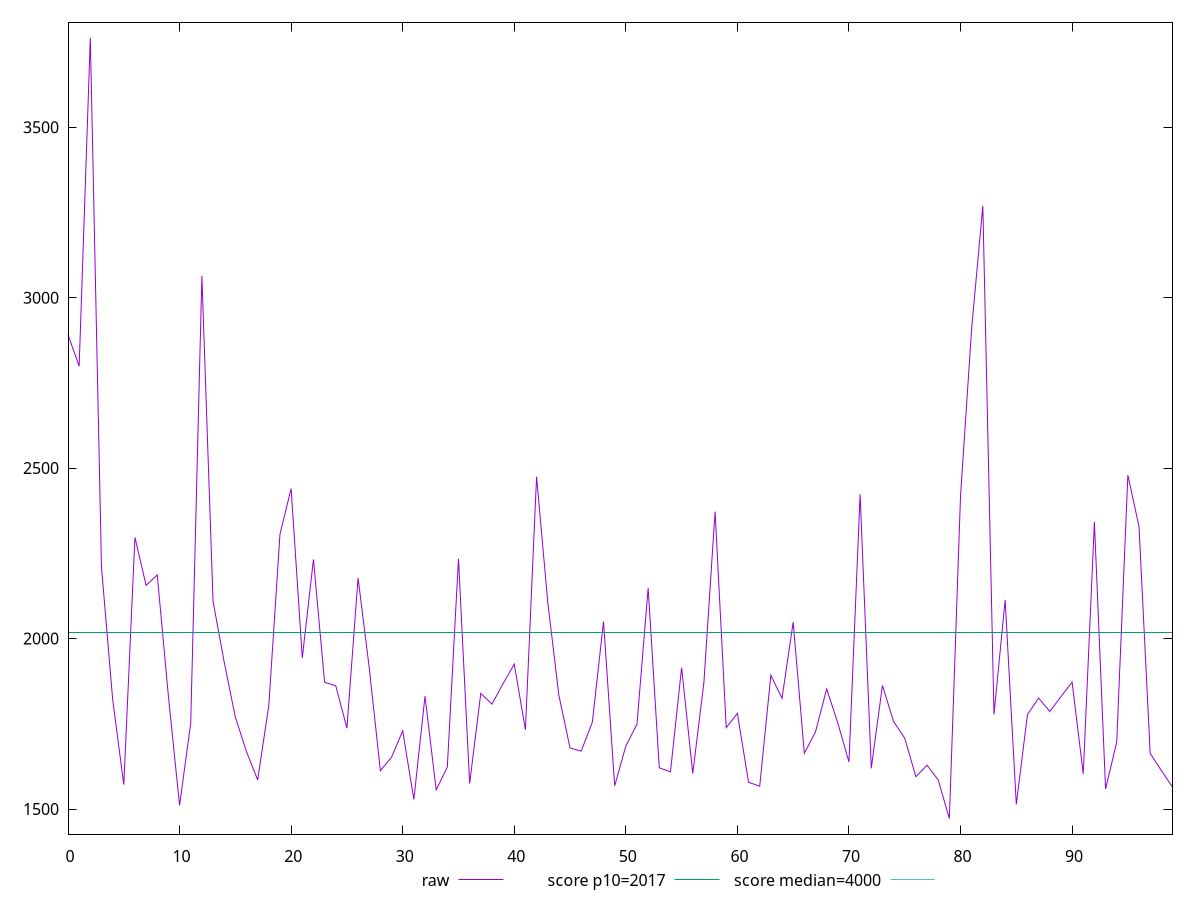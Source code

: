 reset

$raw <<EOF
0 2891.3119999999985
1 2799.1
2 3761.8519999999944
3 2210.2240000000024
4 1822.2320000000027
5 1571.644000000002
6 2296.571999999999
7 2156.0439999999985
8 2186.732
9 1830.5360000000028
10 1510.980000000001
11 1751.7520000000013
12 3063.435999999999
13 2109.3520000000003
14 1930.948000000003
15 1769.652000000002
16 1668.2840000000003
17 1585.1640000000014
18 1804.088000000001
19 2306.364000000003
20 2439.9639999999945
21 1943.4480000000015
22 2231.904
23 1871.7840000000024
24 1861.632
25 1737.2519999999993
26 2177.5639999999985
27 1914.3160000000018
28 1612.5320000000017
29 1652.1120000000033
30 1729.2320000000002
31 1528.0520000000008
32 1831.072000000002
33 1556.0960000000023
34 1623.2880000000023
35 2234.1919999999973
36 1574.7280000000026
37 1839.2360000000024
38 1807.8239999999998
39 1868.036000000001
40 1924.972
41 1732.6120000000014
42 2474.8199999999997
43 2107.372000000001
44 1833.584000000001
45 1678.9200000000014
46 1669.8160000000007
47 1754.7320000000007
48 2050.252
49 1568.0560000000016
50 1684.6360000000013
51 1749.0120000000009
52 2148.036
53 1620.9440000000004
54 1608.9120000000012
55 1914.688000000001
56 1604.348000000001
57 1871.8280000000002
58 2372.247999999999
59 1738.7240000000006
60 1780.6720000000028
61 1578.3640000000032
62 1567.0920000000017
63 1892.3839999999984
64 1824.6400000000012
65 2048.248000000001
66 1663.6160000000013
67 1726.1040000000028
68 1852.468000000001
69 1752.5240000000024
70 1637.9360000000033
71 2423.0159999999996
72 1619.4880000000016
73 1862.4400000000016
74 1756.6520000000007
75 1707.7440000000026
76 1594.9560000000022
77 1628.6240000000012
78 1585.2600000000023
79 1472.1719999999998
80 2418.043999999999
81 2910.863999999995
82 3269.1279999999897
83 1777.5240000000024
84 2112.9959999999996
85 1513.508
86 1777.1920000000005
87 1825.3840000000002
88 1786.1720000000016
89 1829.640000000002
90 1872.264000000002
91 1603.380000000001
92 2341.843999999994
93 1558.8200000000015
94 1696.3440000000014
95 2479.676
96 2328.019999999997
97 1663.4240000000004
98 1612.9440000000004
99 1564.3200000000013
EOF

set key outside below
set xrange [0:99]
set yrange [1426.3783999999998:3807.6455999999944]
set trange [1426.3783999999998:3807.6455999999944]
set terminal svg size 640, 500 enhanced background rgb 'white'
set output "report_00019_2021-02-10T18-14-37.922Z//mainthread-work-breakdown/samples/pages+cached/raw/values.svg"

plot $raw title "raw" with line, \
     2017 title "score p10=2017", \
     4000 title "score median=4000"

reset
